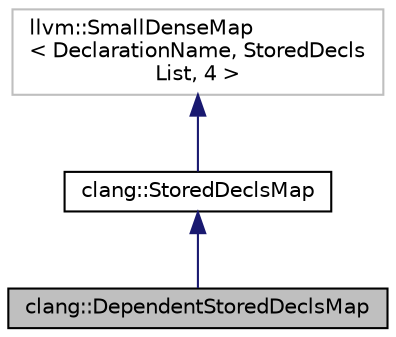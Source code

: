 digraph "clang::DependentStoredDeclsMap"
{
 // LATEX_PDF_SIZE
  bgcolor="transparent";
  edge [fontname="Helvetica",fontsize="10",labelfontname="Helvetica",labelfontsize="10"];
  node [fontname="Helvetica",fontsize="10",shape=record];
  Node1 [label="clang::DependentStoredDeclsMap",height=0.2,width=0.4,color="black", fillcolor="grey75", style="filled", fontcolor="black",tooltip=" "];
  Node2 -> Node1 [dir="back",color="midnightblue",fontsize="10",style="solid",fontname="Helvetica"];
  Node2 [label="clang::StoredDeclsMap",height=0.2,width=0.4,color="black",URL="$classclang_1_1StoredDeclsMap.html",tooltip=" "];
  Node3 -> Node2 [dir="back",color="midnightblue",fontsize="10",style="solid",fontname="Helvetica"];
  Node3 [label="llvm::SmallDenseMap\l\< DeclarationName, StoredDecls\lList, 4 \>",height=0.2,width=0.4,color="grey75",tooltip=" "];
}
